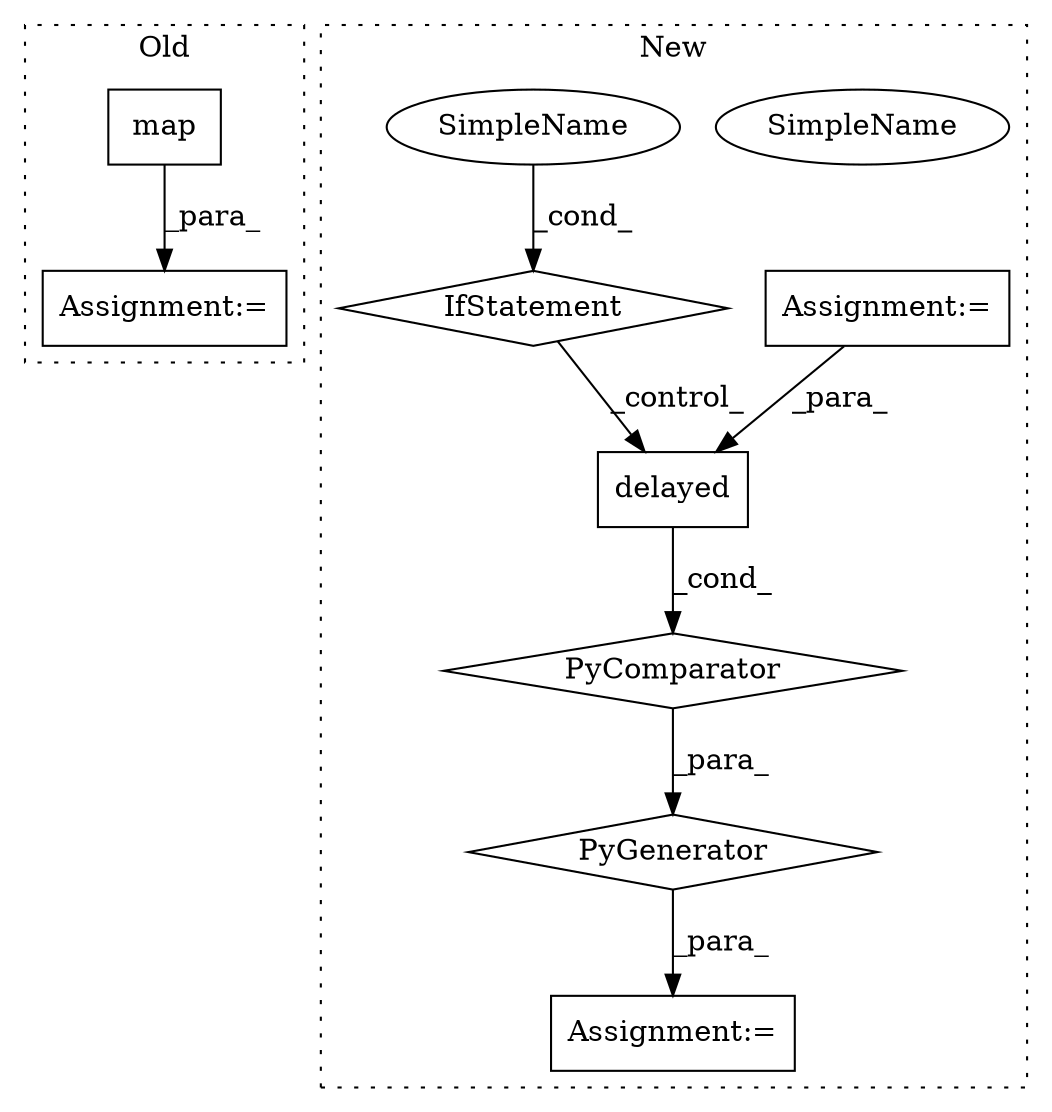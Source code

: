 digraph G {
subgraph cluster0 {
1 [label="map" a="32" s="17711,17760" l="4,1" shape="box"];
8 [label="Assignment:=" a="7" s="17705" l="1" shape="box"];
label = "Old";
style="dotted";
}
subgraph cluster1 {
2 [label="delayed" a="32" s="17654,17801" l="8,1" shape="box"];
3 [label="IfStatement" a="25" s="17866" l="52" shape="diamond"];
4 [label="SimpleName" a="42" s="17913" l="5" shape="ellipse"];
5 [label="PyGenerator" a="107" s="17654" l="270" shape="diamond"];
6 [label="PyComparator" a="113" s="17866" l="52" shape="diamond"];
7 [label="Assignment:=" a="7" s="17866" l="52" shape="box"];
9 [label="Assignment:=" a="7" s="17633" l="1" shape="box"];
10 [label="SimpleName" a="42" s="17913" l="5" shape="ellipse"];
label = "New";
style="dotted";
}
1 -> 8 [label="_para_"];
2 -> 6 [label="_cond_"];
3 -> 2 [label="_control_"];
5 -> 9 [label="_para_"];
6 -> 5 [label="_para_"];
7 -> 2 [label="_para_"];
10 -> 3 [label="_cond_"];
}